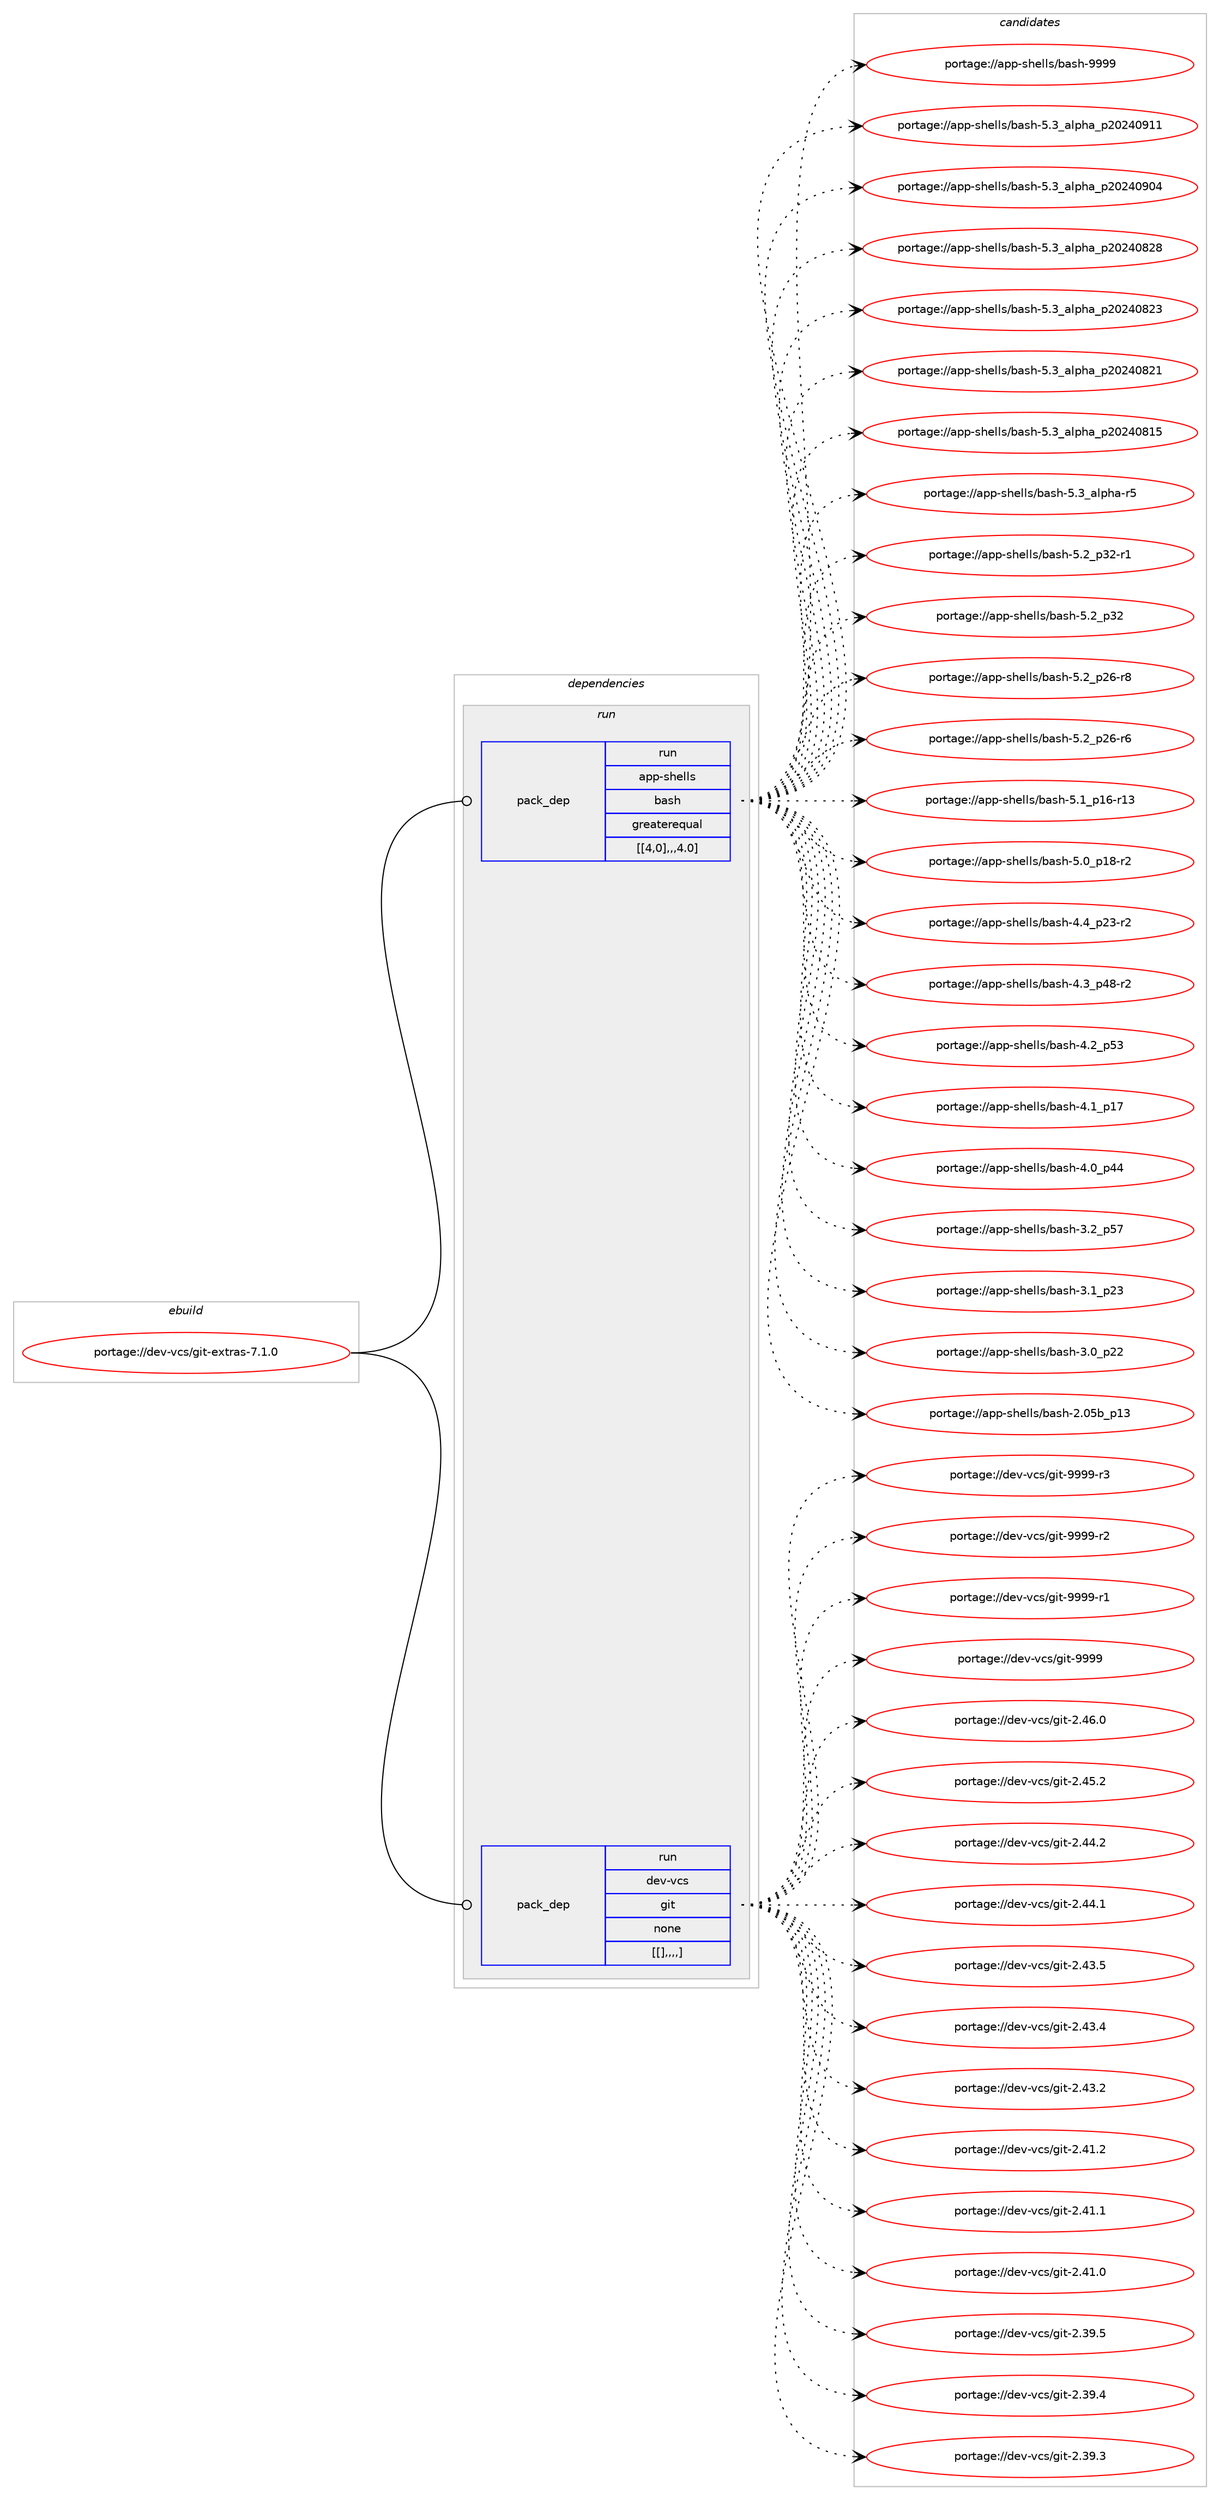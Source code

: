 digraph prolog {

# *************
# Graph options
# *************

newrank=true;
concentrate=true;
compound=true;
graph [rankdir=LR,fontname=Helvetica,fontsize=10,ranksep=1.5];#, ranksep=2.5, nodesep=0.2];
edge  [arrowhead=vee];
node  [fontname=Helvetica,fontsize=10];

# **********
# The ebuild
# **********

subgraph cluster_leftcol {
color=gray;
label=<<i>ebuild</i>>;
id [label="portage://dev-vcs/git-extras-7.1.0", color=red, width=4, href="../dev-vcs/git-extras-7.1.0.svg"];
}

# ****************
# The dependencies
# ****************

subgraph cluster_midcol {
color=gray;
label=<<i>dependencies</i>>;
subgraph cluster_compile {
fillcolor="#eeeeee";
style=filled;
label=<<i>compile</i>>;
}
subgraph cluster_compileandrun {
fillcolor="#eeeeee";
style=filled;
label=<<i>compile and run</i>>;
}
subgraph cluster_run {
fillcolor="#eeeeee";
style=filled;
label=<<i>run</i>>;
subgraph pack160422 {
dependency226178 [label=<<TABLE BORDER="0" CELLBORDER="1" CELLSPACING="0" CELLPADDING="4" WIDTH="220"><TR><TD ROWSPAN="6" CELLPADDING="30">pack_dep</TD></TR><TR><TD WIDTH="110">run</TD></TR><TR><TD>app-shells</TD></TR><TR><TD>bash</TD></TR><TR><TD>greaterequal</TD></TR><TR><TD>[[4,0],,,4.0]</TD></TR></TABLE>>, shape=none, color=blue];
}
id:e -> dependency226178:w [weight=20,style="solid",arrowhead="odot"];
subgraph pack160423 {
dependency226179 [label=<<TABLE BORDER="0" CELLBORDER="1" CELLSPACING="0" CELLPADDING="4" WIDTH="220"><TR><TD ROWSPAN="6" CELLPADDING="30">pack_dep</TD></TR><TR><TD WIDTH="110">run</TD></TR><TR><TD>dev-vcs</TD></TR><TR><TD>git</TD></TR><TR><TD>none</TD></TR><TR><TD>[[],,,,]</TD></TR></TABLE>>, shape=none, color=blue];
}
id:e -> dependency226179:w [weight=20,style="solid",arrowhead="odot"];
}
}

# **************
# The candidates
# **************

subgraph cluster_choices {
rank=same;
color=gray;
label=<<i>candidates</i>>;

subgraph choice160422 {
color=black;
nodesep=1;
choice97112112451151041011081081154798971151044557575757 [label="portage://app-shells/bash-9999", color=red, width=4,href="../app-shells/bash-9999.svg"];
choice971121124511510410110810811547989711510445534651959710811210497951125048505248574949 [label="portage://app-shells/bash-5.3_alpha_p20240911", color=red, width=4,href="../app-shells/bash-5.3_alpha_p20240911.svg"];
choice971121124511510410110810811547989711510445534651959710811210497951125048505248574852 [label="portage://app-shells/bash-5.3_alpha_p20240904", color=red, width=4,href="../app-shells/bash-5.3_alpha_p20240904.svg"];
choice971121124511510410110810811547989711510445534651959710811210497951125048505248565056 [label="portage://app-shells/bash-5.3_alpha_p20240828", color=red, width=4,href="../app-shells/bash-5.3_alpha_p20240828.svg"];
choice971121124511510410110810811547989711510445534651959710811210497951125048505248565051 [label="portage://app-shells/bash-5.3_alpha_p20240823", color=red, width=4,href="../app-shells/bash-5.3_alpha_p20240823.svg"];
choice971121124511510410110810811547989711510445534651959710811210497951125048505248565049 [label="portage://app-shells/bash-5.3_alpha_p20240821", color=red, width=4,href="../app-shells/bash-5.3_alpha_p20240821.svg"];
choice971121124511510410110810811547989711510445534651959710811210497951125048505248564953 [label="portage://app-shells/bash-5.3_alpha_p20240815", color=red, width=4,href="../app-shells/bash-5.3_alpha_p20240815.svg"];
choice9711211245115104101108108115479897115104455346519597108112104974511453 [label="portage://app-shells/bash-5.3_alpha-r5", color=red, width=4,href="../app-shells/bash-5.3_alpha-r5.svg"];
choice9711211245115104101108108115479897115104455346509511251504511449 [label="portage://app-shells/bash-5.2_p32-r1", color=red, width=4,href="../app-shells/bash-5.2_p32-r1.svg"];
choice971121124511510410110810811547989711510445534650951125150 [label="portage://app-shells/bash-5.2_p32", color=red, width=4,href="../app-shells/bash-5.2_p32.svg"];
choice9711211245115104101108108115479897115104455346509511250544511456 [label="portage://app-shells/bash-5.2_p26-r8", color=red, width=4,href="../app-shells/bash-5.2_p26-r8.svg"];
choice9711211245115104101108108115479897115104455346509511250544511454 [label="portage://app-shells/bash-5.2_p26-r6", color=red, width=4,href="../app-shells/bash-5.2_p26-r6.svg"];
choice971121124511510410110810811547989711510445534649951124954451144951 [label="portage://app-shells/bash-5.1_p16-r13", color=red, width=4,href="../app-shells/bash-5.1_p16-r13.svg"];
choice9711211245115104101108108115479897115104455346489511249564511450 [label="portage://app-shells/bash-5.0_p18-r2", color=red, width=4,href="../app-shells/bash-5.0_p18-r2.svg"];
choice9711211245115104101108108115479897115104455246529511250514511450 [label="portage://app-shells/bash-4.4_p23-r2", color=red, width=4,href="../app-shells/bash-4.4_p23-r2.svg"];
choice9711211245115104101108108115479897115104455246519511252564511450 [label="portage://app-shells/bash-4.3_p48-r2", color=red, width=4,href="../app-shells/bash-4.3_p48-r2.svg"];
choice971121124511510410110810811547989711510445524650951125351 [label="portage://app-shells/bash-4.2_p53", color=red, width=4,href="../app-shells/bash-4.2_p53.svg"];
choice971121124511510410110810811547989711510445524649951124955 [label="portage://app-shells/bash-4.1_p17", color=red, width=4,href="../app-shells/bash-4.1_p17.svg"];
choice971121124511510410110810811547989711510445524648951125252 [label="portage://app-shells/bash-4.0_p44", color=red, width=4,href="../app-shells/bash-4.0_p44.svg"];
choice971121124511510410110810811547989711510445514650951125355 [label="portage://app-shells/bash-3.2_p57", color=red, width=4,href="../app-shells/bash-3.2_p57.svg"];
choice971121124511510410110810811547989711510445514649951125051 [label="portage://app-shells/bash-3.1_p23", color=red, width=4,href="../app-shells/bash-3.1_p23.svg"];
choice971121124511510410110810811547989711510445514648951125050 [label="portage://app-shells/bash-3.0_p22", color=red, width=4,href="../app-shells/bash-3.0_p22.svg"];
choice9711211245115104101108108115479897115104455046485398951124951 [label="portage://app-shells/bash-2.05b_p13", color=red, width=4,href="../app-shells/bash-2.05b_p13.svg"];
dependency226178:e -> choice97112112451151041011081081154798971151044557575757:w [style=dotted,weight="100"];
dependency226178:e -> choice971121124511510410110810811547989711510445534651959710811210497951125048505248574949:w [style=dotted,weight="100"];
dependency226178:e -> choice971121124511510410110810811547989711510445534651959710811210497951125048505248574852:w [style=dotted,weight="100"];
dependency226178:e -> choice971121124511510410110810811547989711510445534651959710811210497951125048505248565056:w [style=dotted,weight="100"];
dependency226178:e -> choice971121124511510410110810811547989711510445534651959710811210497951125048505248565051:w [style=dotted,weight="100"];
dependency226178:e -> choice971121124511510410110810811547989711510445534651959710811210497951125048505248565049:w [style=dotted,weight="100"];
dependency226178:e -> choice971121124511510410110810811547989711510445534651959710811210497951125048505248564953:w [style=dotted,weight="100"];
dependency226178:e -> choice9711211245115104101108108115479897115104455346519597108112104974511453:w [style=dotted,weight="100"];
dependency226178:e -> choice9711211245115104101108108115479897115104455346509511251504511449:w [style=dotted,weight="100"];
dependency226178:e -> choice971121124511510410110810811547989711510445534650951125150:w [style=dotted,weight="100"];
dependency226178:e -> choice9711211245115104101108108115479897115104455346509511250544511456:w [style=dotted,weight="100"];
dependency226178:e -> choice9711211245115104101108108115479897115104455346509511250544511454:w [style=dotted,weight="100"];
dependency226178:e -> choice971121124511510410110810811547989711510445534649951124954451144951:w [style=dotted,weight="100"];
dependency226178:e -> choice9711211245115104101108108115479897115104455346489511249564511450:w [style=dotted,weight="100"];
dependency226178:e -> choice9711211245115104101108108115479897115104455246529511250514511450:w [style=dotted,weight="100"];
dependency226178:e -> choice9711211245115104101108108115479897115104455246519511252564511450:w [style=dotted,weight="100"];
dependency226178:e -> choice971121124511510410110810811547989711510445524650951125351:w [style=dotted,weight="100"];
dependency226178:e -> choice971121124511510410110810811547989711510445524649951124955:w [style=dotted,weight="100"];
dependency226178:e -> choice971121124511510410110810811547989711510445524648951125252:w [style=dotted,weight="100"];
dependency226178:e -> choice971121124511510410110810811547989711510445514650951125355:w [style=dotted,weight="100"];
dependency226178:e -> choice971121124511510410110810811547989711510445514649951125051:w [style=dotted,weight="100"];
dependency226178:e -> choice971121124511510410110810811547989711510445514648951125050:w [style=dotted,weight="100"];
dependency226178:e -> choice9711211245115104101108108115479897115104455046485398951124951:w [style=dotted,weight="100"];
}
subgraph choice160423 {
color=black;
nodesep=1;
choice10010111845118991154710310511645575757574511451 [label="portage://dev-vcs/git-9999-r3", color=red, width=4,href="../dev-vcs/git-9999-r3.svg"];
choice10010111845118991154710310511645575757574511450 [label="portage://dev-vcs/git-9999-r2", color=red, width=4,href="../dev-vcs/git-9999-r2.svg"];
choice10010111845118991154710310511645575757574511449 [label="portage://dev-vcs/git-9999-r1", color=red, width=4,href="../dev-vcs/git-9999-r1.svg"];
choice1001011184511899115471031051164557575757 [label="portage://dev-vcs/git-9999", color=red, width=4,href="../dev-vcs/git-9999.svg"];
choice10010111845118991154710310511645504652544648 [label="portage://dev-vcs/git-2.46.0", color=red, width=4,href="../dev-vcs/git-2.46.0.svg"];
choice10010111845118991154710310511645504652534650 [label="portage://dev-vcs/git-2.45.2", color=red, width=4,href="../dev-vcs/git-2.45.2.svg"];
choice10010111845118991154710310511645504652524650 [label="portage://dev-vcs/git-2.44.2", color=red, width=4,href="../dev-vcs/git-2.44.2.svg"];
choice10010111845118991154710310511645504652524649 [label="portage://dev-vcs/git-2.44.1", color=red, width=4,href="../dev-vcs/git-2.44.1.svg"];
choice10010111845118991154710310511645504652514653 [label="portage://dev-vcs/git-2.43.5", color=red, width=4,href="../dev-vcs/git-2.43.5.svg"];
choice10010111845118991154710310511645504652514652 [label="portage://dev-vcs/git-2.43.4", color=red, width=4,href="../dev-vcs/git-2.43.4.svg"];
choice10010111845118991154710310511645504652514650 [label="portage://dev-vcs/git-2.43.2", color=red, width=4,href="../dev-vcs/git-2.43.2.svg"];
choice10010111845118991154710310511645504652494650 [label="portage://dev-vcs/git-2.41.2", color=red, width=4,href="../dev-vcs/git-2.41.2.svg"];
choice10010111845118991154710310511645504652494649 [label="portage://dev-vcs/git-2.41.1", color=red, width=4,href="../dev-vcs/git-2.41.1.svg"];
choice10010111845118991154710310511645504652494648 [label="portage://dev-vcs/git-2.41.0", color=red, width=4,href="../dev-vcs/git-2.41.0.svg"];
choice10010111845118991154710310511645504651574653 [label="portage://dev-vcs/git-2.39.5", color=red, width=4,href="../dev-vcs/git-2.39.5.svg"];
choice10010111845118991154710310511645504651574652 [label="portage://dev-vcs/git-2.39.4", color=red, width=4,href="../dev-vcs/git-2.39.4.svg"];
choice10010111845118991154710310511645504651574651 [label="portage://dev-vcs/git-2.39.3", color=red, width=4,href="../dev-vcs/git-2.39.3.svg"];
dependency226179:e -> choice10010111845118991154710310511645575757574511451:w [style=dotted,weight="100"];
dependency226179:e -> choice10010111845118991154710310511645575757574511450:w [style=dotted,weight="100"];
dependency226179:e -> choice10010111845118991154710310511645575757574511449:w [style=dotted,weight="100"];
dependency226179:e -> choice1001011184511899115471031051164557575757:w [style=dotted,weight="100"];
dependency226179:e -> choice10010111845118991154710310511645504652544648:w [style=dotted,weight="100"];
dependency226179:e -> choice10010111845118991154710310511645504652534650:w [style=dotted,weight="100"];
dependency226179:e -> choice10010111845118991154710310511645504652524650:w [style=dotted,weight="100"];
dependency226179:e -> choice10010111845118991154710310511645504652524649:w [style=dotted,weight="100"];
dependency226179:e -> choice10010111845118991154710310511645504652514653:w [style=dotted,weight="100"];
dependency226179:e -> choice10010111845118991154710310511645504652514652:w [style=dotted,weight="100"];
dependency226179:e -> choice10010111845118991154710310511645504652514650:w [style=dotted,weight="100"];
dependency226179:e -> choice10010111845118991154710310511645504652494650:w [style=dotted,weight="100"];
dependency226179:e -> choice10010111845118991154710310511645504652494649:w [style=dotted,weight="100"];
dependency226179:e -> choice10010111845118991154710310511645504652494648:w [style=dotted,weight="100"];
dependency226179:e -> choice10010111845118991154710310511645504651574653:w [style=dotted,weight="100"];
dependency226179:e -> choice10010111845118991154710310511645504651574652:w [style=dotted,weight="100"];
dependency226179:e -> choice10010111845118991154710310511645504651574651:w [style=dotted,weight="100"];
}
}

}
